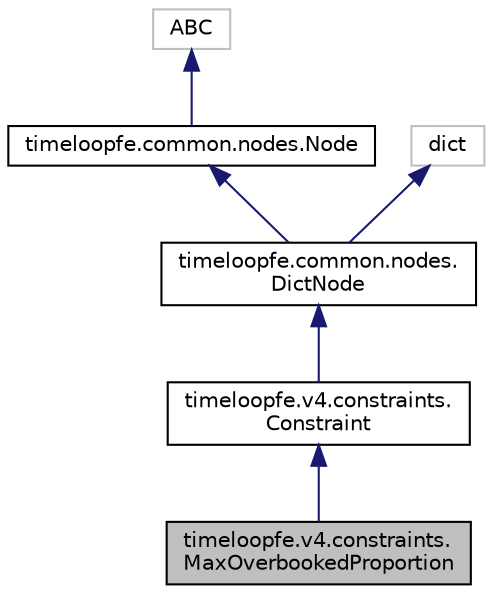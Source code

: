 digraph "timeloopfe.v4.constraints.MaxOverbookedProportion"
{
 // LATEX_PDF_SIZE
  edge [fontname="Helvetica",fontsize="10",labelfontname="Helvetica",labelfontsize="10"];
  node [fontname="Helvetica",fontsize="10",shape=record];
  Node1 [label="timeloopfe.v4.constraints.\lMaxOverbookedProportion",height=0.2,width=0.4,color="black", fillcolor="grey75", style="filled", fontcolor="black",tooltip="A constraint that defines the maximum overbooked proportion."];
  Node2 -> Node1 [dir="back",color="midnightblue",fontsize="10",style="solid",fontname="Helvetica"];
  Node2 [label="timeloopfe.v4.constraints.\lConstraint",height=0.2,width=0.4,color="black", fillcolor="white", style="filled",URL="$classtimeloopfe_1_1v4_1_1constraints_1_1Constraint.html",tooltip="A constraint in the system."];
  Node3 -> Node2 [dir="back",color="midnightblue",fontsize="10",style="solid",fontname="Helvetica"];
  Node3 [label="timeloopfe.common.nodes.\lDictNode",height=0.2,width=0.4,color="black", fillcolor="white", style="filled",URL="$classtimeloopfe_1_1common_1_1nodes_1_1DictNode.html",tooltip="A node that is a dictionary of other nodes."];
  Node4 -> Node3 [dir="back",color="midnightblue",fontsize="10",style="solid",fontname="Helvetica"];
  Node4 [label="timeloopfe.common.nodes.Node",height=0.2,width=0.4,color="black", fillcolor="white", style="filled",URL="$classtimeloopfe_1_1common_1_1nodes_1_1Node.html",tooltip="Base class for all nodes in the hierarchy."];
  Node5 -> Node4 [dir="back",color="midnightblue",fontsize="10",style="solid",fontname="Helvetica"];
  Node5 [label="ABC",height=0.2,width=0.4,color="grey75", fillcolor="white", style="filled",tooltip=" "];
  Node6 -> Node3 [dir="back",color="midnightblue",fontsize="10",style="solid",fontname="Helvetica"];
  Node6 [label="dict",height=0.2,width=0.4,color="grey75", fillcolor="white", style="filled",tooltip=" "];
}
